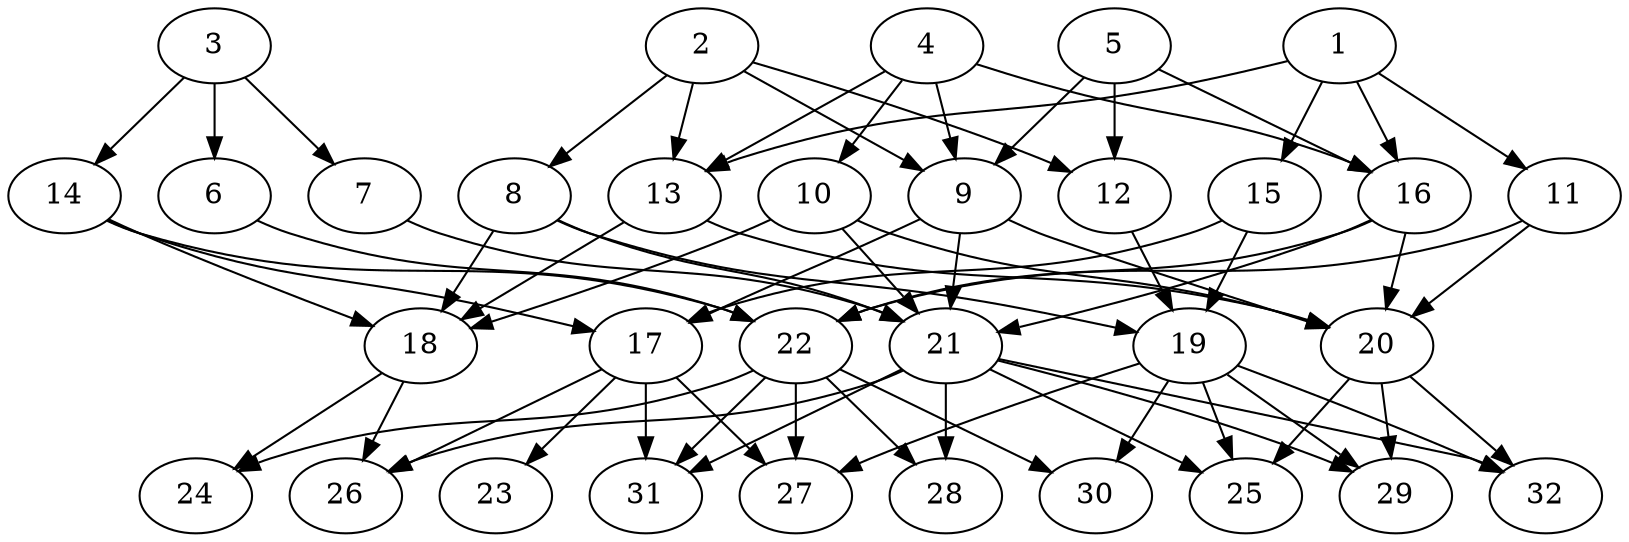 // DAG (tier=2-normal, mode=compute, n=32, ccr=0.358, fat=0.649, density=0.537, regular=0.497, jump=0.134, mindata=524288, maxdata=8388608)
// DAG automatically generated by daggen at Sun Aug 24 16:33:33 2025
// /home/ermia/Project/Environments/daggen/bin/daggen --dot --ccr 0.358 --fat 0.649 --regular 0.497 --density 0.537 --jump 0.134 --mindata 524288 --maxdata 8388608 -n 32 
digraph G {
  1 [size="5172517829770291", alpha="0.14", expect_size="2586258914885145"]
  1 -> 11 [size ="134486297673728"]
  1 -> 13 [size ="134486297673728"]
  1 -> 15 [size ="134486297673728"]
  1 -> 16 [size ="134486297673728"]
  2 [size="2180488112236462", alpha="0.13", expect_size="1090244056118231"]
  2 -> 8 [size ="89698546483200"]
  2 -> 9 [size ="89698546483200"]
  2 -> 12 [size ="89698546483200"]
  2 -> 13 [size ="89698546483200"]
  3 [size="517227804681836691456", alpha="0.07", expect_size="258613902340918345728"]
  3 -> 6 [size ="515479298899968"]
  3 -> 7 [size ="515479298899968"]
  3 -> 14 [size ="515479298899968"]
  4 [size="603599897539370112", alpha="0.06", expect_size="301799948769685056"]
  4 -> 9 [size ="370184648916992"]
  4 -> 10 [size ="370184648916992"]
  4 -> 13 [size ="370184648916992"]
  4 -> 16 [size ="370184648916992"]
  5 [size="398771466293873737728", alpha="0.14", expect_size="199385733146936868864"]
  5 -> 9 [size ="433417095217152"]
  5 -> 12 [size ="433417095217152"]
  5 -> 16 [size ="433417095217152"]
  6 [size="635922194694671", alpha="0.18", expect_size="317961097347335"]
  6 -> 22 [size ="13086236868608"]
  7 [size="364518257614624129024", alpha="0.20", expect_size="182259128807312064512"]
  7 -> 21 [size ="408228051550208"]
  8 [size="15809282714230570", alpha="0.03", expect_size="7904641357115285"]
  8 -> 18 [size ="273215695880192"]
  8 -> 19 [size ="273215695880192"]
  8 -> 21 [size ="273215695880192"]
  9 [size="3400239650830542", alpha="0.16", expect_size="1700119825415271"]
  9 -> 17 [size ="124210991071232"]
  9 -> 20 [size ="124210991071232"]
  9 -> 21 [size ="124210991071232"]
  10 [size="8436531088145998", alpha="0.12", expect_size="4218265544072999"]
  10 -> 18 [size ="245065003827200"]
  10 -> 20 [size ="245065003827200"]
  10 -> 21 [size ="245065003827200"]
  11 [size="1095792830758828", alpha="0.03", expect_size="547896415379414"]
  11 -> 20 [size ="79216385196032"]
  11 -> 22 [size ="79216385196032"]
  12 [size="145810643595821056000", alpha="0.09", expect_size="72905321797910528000"]
  12 -> 19 [size ="221623667916800"]
  13 [size="231413762696244160", alpha="0.10", expect_size="115706881348122080"]
  13 -> 18 [size ="98518572204032"]
  13 -> 20 [size ="98518572204032"]
  14 [size="413723387768769600", alpha="0.08", expect_size="206861693884384800"]
  14 -> 17 [size ="186093718732800"]
  14 -> 18 [size ="186093718732800"]
  14 -> 22 [size ="186093718732800"]
  15 [size="129042605535296272", alpha="0.06", expect_size="64521302767648136"]
  15 -> 17 [size ="224912706895872"]
  15 -> 19 [size ="224912706895872"]
  16 [size="552647085738799661056", alpha="0.08", expect_size="276323542869399830528"]
  16 -> 20 [size ="538751604359168"]
  16 -> 21 [size ="538751604359168"]
  16 -> 22 [size ="538751604359168"]
  17 [size="5395001762116530", alpha="0.05", expect_size="2697500881058265"]
  17 -> 23 [size ="234392773459968"]
  17 -> 26 [size ="234392773459968"]
  17 -> 27 [size ="234392773459968"]
  17 -> 31 [size ="234392773459968"]
  18 [size="635858654670107136", alpha="0.01", expect_size="317929327335053568"]
  18 -> 24 [size ="321938207539200"]
  18 -> 26 [size ="321938207539200"]
  19 [size="16981721553733248", alpha="0.07", expect_size="8490860776866624"]
  19 -> 25 [size ="323290778304512"]
  19 -> 27 [size ="323290778304512"]
  19 -> 29 [size ="323290778304512"]
  19 -> 30 [size ="323290778304512"]
  19 -> 32 [size ="323290778304512"]
  20 [size="22845961851386200064", alpha="0.13", expect_size="11422980925693100032"]
  20 -> 25 [size ="64411431600128"]
  20 -> 29 [size ="64411431600128"]
  20 -> 32 [size ="64411431600128"]
  21 [size="8675140520648439", alpha="0.00", expect_size="4337570260324219"]
  21 -> 25 [size ="136170939875328"]
  21 -> 26 [size ="136170939875328"]
  21 -> 28 [size ="136170939875328"]
  21 -> 29 [size ="136170939875328"]
  21 -> 31 [size ="136170939875328"]
  21 -> 32 [size ="136170939875328"]
  22 [size="12641066167443662", alpha="0.07", expect_size="6320533083721831"]
  22 -> 24 [size ="326736961077248"]
  22 -> 27 [size ="326736961077248"]
  22 -> 28 [size ="326736961077248"]
  22 -> 30 [size ="326736961077248"]
  22 -> 31 [size ="326736961077248"]
  23 [size="167577236242165661696", alpha="0.12", expect_size="83788618121082830848"]
  24 [size="515448352788185088", alpha="0.13", expect_size="257724176394092544"]
  25 [size="66459768413180480", alpha="0.01", expect_size="33229884206590240"]
  26 [size="21864385940642844", alpha="0.12", expect_size="10932192970321422"]
  27 [size="234752125243828672", alpha="0.17", expect_size="117376062621914336"]
  28 [size="552026676195695263744", alpha="0.09", expect_size="276013338097847631872"]
  29 [size="15646636433752984", alpha="0.10", expect_size="7823318216876492"]
  30 [size="2329184503389322", alpha="0.17", expect_size="1164592251694661"]
  31 [size="7715267506141568", alpha="0.13", expect_size="3857633753070784"]
  32 [size="301268634927187584", alpha="0.17", expect_size="150634317463593792"]
}